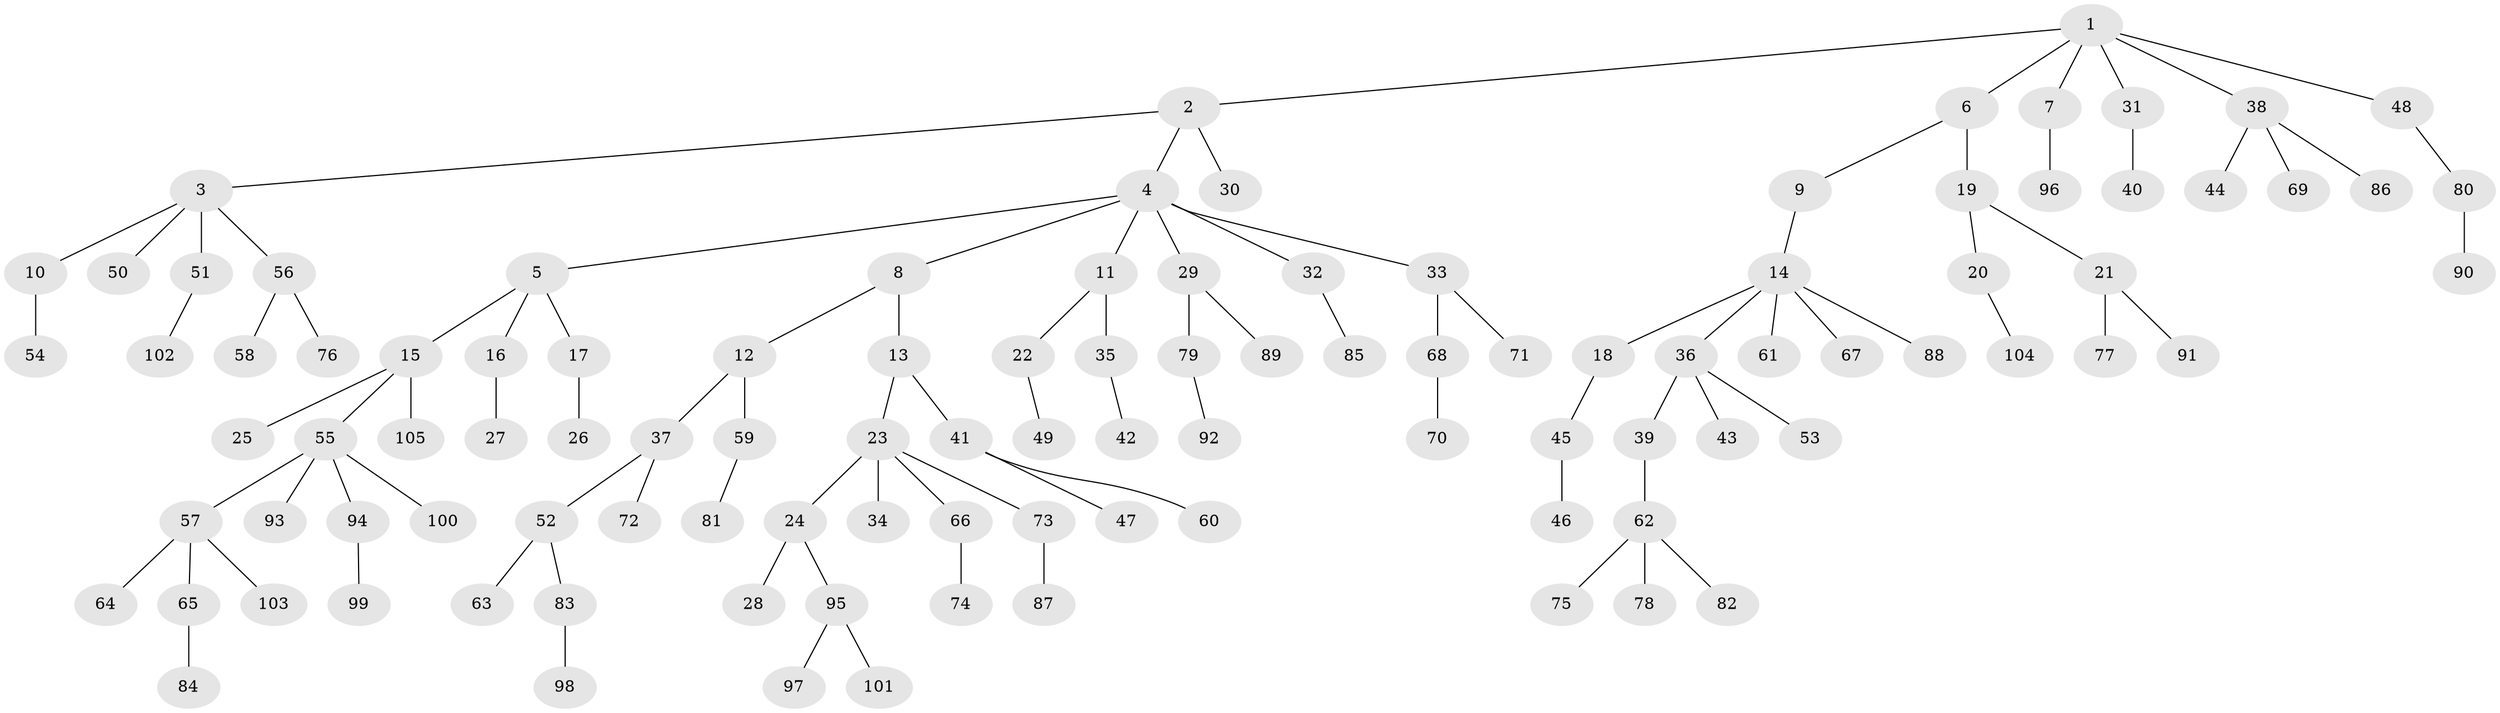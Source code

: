 // Generated by graph-tools (version 1.1) at 2025/50/03/09/25 03:50:21]
// undirected, 105 vertices, 104 edges
graph export_dot {
graph [start="1"]
  node [color=gray90,style=filled];
  1;
  2;
  3;
  4;
  5;
  6;
  7;
  8;
  9;
  10;
  11;
  12;
  13;
  14;
  15;
  16;
  17;
  18;
  19;
  20;
  21;
  22;
  23;
  24;
  25;
  26;
  27;
  28;
  29;
  30;
  31;
  32;
  33;
  34;
  35;
  36;
  37;
  38;
  39;
  40;
  41;
  42;
  43;
  44;
  45;
  46;
  47;
  48;
  49;
  50;
  51;
  52;
  53;
  54;
  55;
  56;
  57;
  58;
  59;
  60;
  61;
  62;
  63;
  64;
  65;
  66;
  67;
  68;
  69;
  70;
  71;
  72;
  73;
  74;
  75;
  76;
  77;
  78;
  79;
  80;
  81;
  82;
  83;
  84;
  85;
  86;
  87;
  88;
  89;
  90;
  91;
  92;
  93;
  94;
  95;
  96;
  97;
  98;
  99;
  100;
  101;
  102;
  103;
  104;
  105;
  1 -- 2;
  1 -- 6;
  1 -- 7;
  1 -- 31;
  1 -- 38;
  1 -- 48;
  2 -- 3;
  2 -- 4;
  2 -- 30;
  3 -- 10;
  3 -- 50;
  3 -- 51;
  3 -- 56;
  4 -- 5;
  4 -- 8;
  4 -- 11;
  4 -- 29;
  4 -- 32;
  4 -- 33;
  5 -- 15;
  5 -- 16;
  5 -- 17;
  6 -- 9;
  6 -- 19;
  7 -- 96;
  8 -- 12;
  8 -- 13;
  9 -- 14;
  10 -- 54;
  11 -- 22;
  11 -- 35;
  12 -- 37;
  12 -- 59;
  13 -- 23;
  13 -- 41;
  14 -- 18;
  14 -- 36;
  14 -- 61;
  14 -- 67;
  14 -- 88;
  15 -- 25;
  15 -- 55;
  15 -- 105;
  16 -- 27;
  17 -- 26;
  18 -- 45;
  19 -- 20;
  19 -- 21;
  20 -- 104;
  21 -- 77;
  21 -- 91;
  22 -- 49;
  23 -- 24;
  23 -- 34;
  23 -- 66;
  23 -- 73;
  24 -- 28;
  24 -- 95;
  29 -- 79;
  29 -- 89;
  31 -- 40;
  32 -- 85;
  33 -- 68;
  33 -- 71;
  35 -- 42;
  36 -- 39;
  36 -- 43;
  36 -- 53;
  37 -- 52;
  37 -- 72;
  38 -- 44;
  38 -- 69;
  38 -- 86;
  39 -- 62;
  41 -- 47;
  41 -- 60;
  45 -- 46;
  48 -- 80;
  51 -- 102;
  52 -- 63;
  52 -- 83;
  55 -- 57;
  55 -- 93;
  55 -- 94;
  55 -- 100;
  56 -- 58;
  56 -- 76;
  57 -- 64;
  57 -- 65;
  57 -- 103;
  59 -- 81;
  62 -- 75;
  62 -- 78;
  62 -- 82;
  65 -- 84;
  66 -- 74;
  68 -- 70;
  73 -- 87;
  79 -- 92;
  80 -- 90;
  83 -- 98;
  94 -- 99;
  95 -- 97;
  95 -- 101;
}
